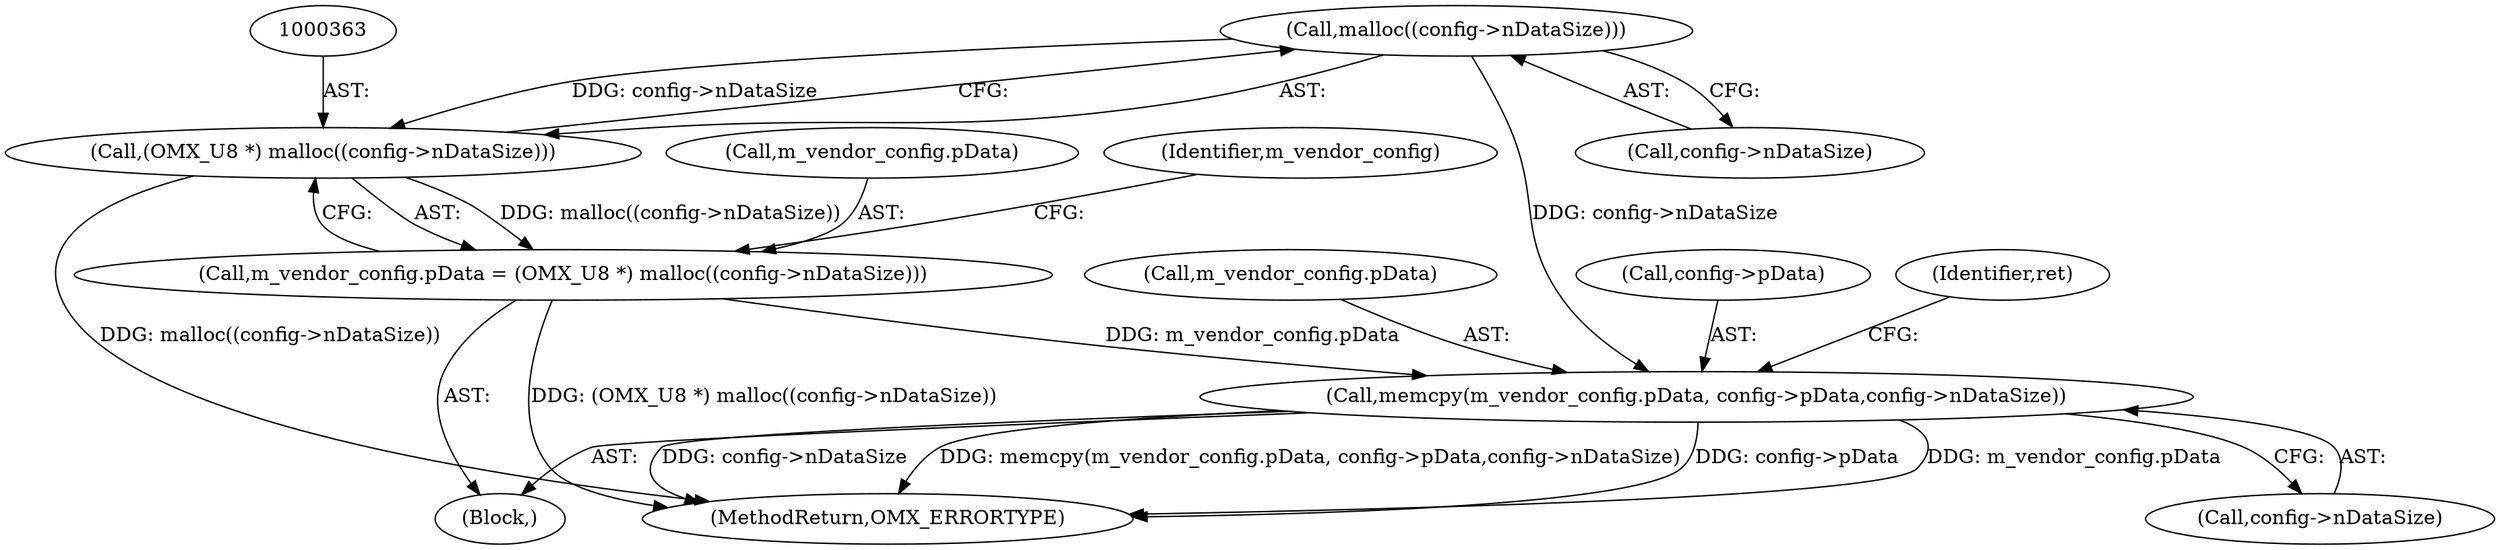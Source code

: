 digraph "0_Android_560ccdb509a7b86186fac0fce1b25bd9a3e6a6e8_1@API" {
"1000364" [label="(Call,malloc((config->nDataSize)))"];
"1000362" [label="(Call,(OMX_U8 *) malloc((config->nDataSize)))"];
"1000358" [label="(Call,m_vendor_config.pData = (OMX_U8 *) malloc((config->nDataSize)))"];
"1000368" [label="(Call,memcpy(m_vendor_config.pData, config->pData,config->nDataSize))"];
"1000372" [label="(Call,config->pData)"];
"1000358" [label="(Call,m_vendor_config.pData = (OMX_U8 *) malloc((config->nDataSize)))"];
"1000365" [label="(Call,config->nDataSize)"];
"1000368" [label="(Call,memcpy(m_vendor_config.pData, config->pData,config->nDataSize))"];
"1000375" [label="(Call,config->nDataSize)"];
"1000343" [label="(Block,)"];
"1000370" [label="(Identifier,m_vendor_config)"];
"1000559" [label="(Identifier,ret)"];
"1000369" [label="(Call,m_vendor_config.pData)"];
"1000359" [label="(Call,m_vendor_config.pData)"];
"1000362" [label="(Call,(OMX_U8 *) malloc((config->nDataSize)))"];
"1001056" [label="(MethodReturn,OMX_ERRORTYPE)"];
"1000364" [label="(Call,malloc((config->nDataSize)))"];
"1000364" -> "1000362"  [label="AST: "];
"1000364" -> "1000365"  [label="CFG: "];
"1000365" -> "1000364"  [label="AST: "];
"1000362" -> "1000364"  [label="CFG: "];
"1000364" -> "1000362"  [label="DDG: config->nDataSize"];
"1000364" -> "1000368"  [label="DDG: config->nDataSize"];
"1000362" -> "1000358"  [label="AST: "];
"1000363" -> "1000362"  [label="AST: "];
"1000358" -> "1000362"  [label="CFG: "];
"1000362" -> "1001056"  [label="DDG: malloc((config->nDataSize))"];
"1000362" -> "1000358"  [label="DDG: malloc((config->nDataSize))"];
"1000358" -> "1000343"  [label="AST: "];
"1000359" -> "1000358"  [label="AST: "];
"1000370" -> "1000358"  [label="CFG: "];
"1000358" -> "1001056"  [label="DDG: (OMX_U8 *) malloc((config->nDataSize))"];
"1000358" -> "1000368"  [label="DDG: m_vendor_config.pData"];
"1000368" -> "1000343"  [label="AST: "];
"1000368" -> "1000375"  [label="CFG: "];
"1000369" -> "1000368"  [label="AST: "];
"1000372" -> "1000368"  [label="AST: "];
"1000375" -> "1000368"  [label="AST: "];
"1000559" -> "1000368"  [label="CFG: "];
"1000368" -> "1001056"  [label="DDG: m_vendor_config.pData"];
"1000368" -> "1001056"  [label="DDG: config->nDataSize"];
"1000368" -> "1001056"  [label="DDG: memcpy(m_vendor_config.pData, config->pData,config->nDataSize)"];
"1000368" -> "1001056"  [label="DDG: config->pData"];
}
